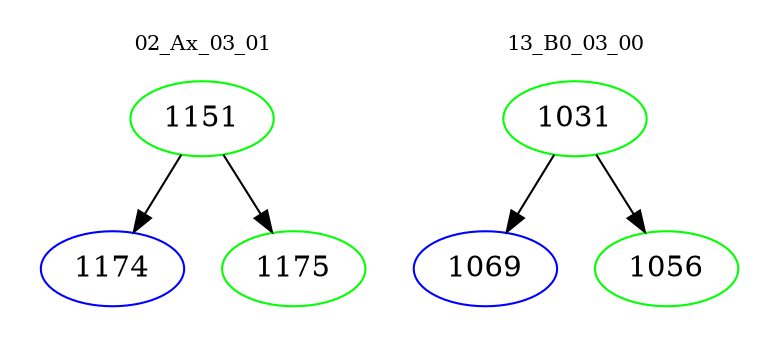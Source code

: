 digraph{
subgraph cluster_0 {
color = white
label = "02_Ax_03_01";
fontsize=10;
T0_1151 [label="1151", color="green"]
T0_1151 -> T0_1174 [color="black"]
T0_1174 [label="1174", color="blue"]
T0_1151 -> T0_1175 [color="black"]
T0_1175 [label="1175", color="green"]
}
subgraph cluster_1 {
color = white
label = "13_B0_03_00";
fontsize=10;
T1_1031 [label="1031", color="green"]
T1_1031 -> T1_1069 [color="black"]
T1_1069 [label="1069", color="blue"]
T1_1031 -> T1_1056 [color="black"]
T1_1056 [label="1056", color="green"]
}
}
